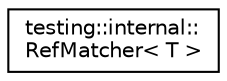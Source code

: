 digraph "Graphical Class Hierarchy"
{
  edge [fontname="Helvetica",fontsize="10",labelfontname="Helvetica",labelfontsize="10"];
  node [fontname="Helvetica",fontsize="10",shape=record];
  rankdir="LR";
  Node1 [label="testing::internal::\lRefMatcher\< T \>",height=0.2,width=0.4,color="black", fillcolor="white", style="filled",URL="$classtesting_1_1internal_1_1_ref_matcher.html"];
}
